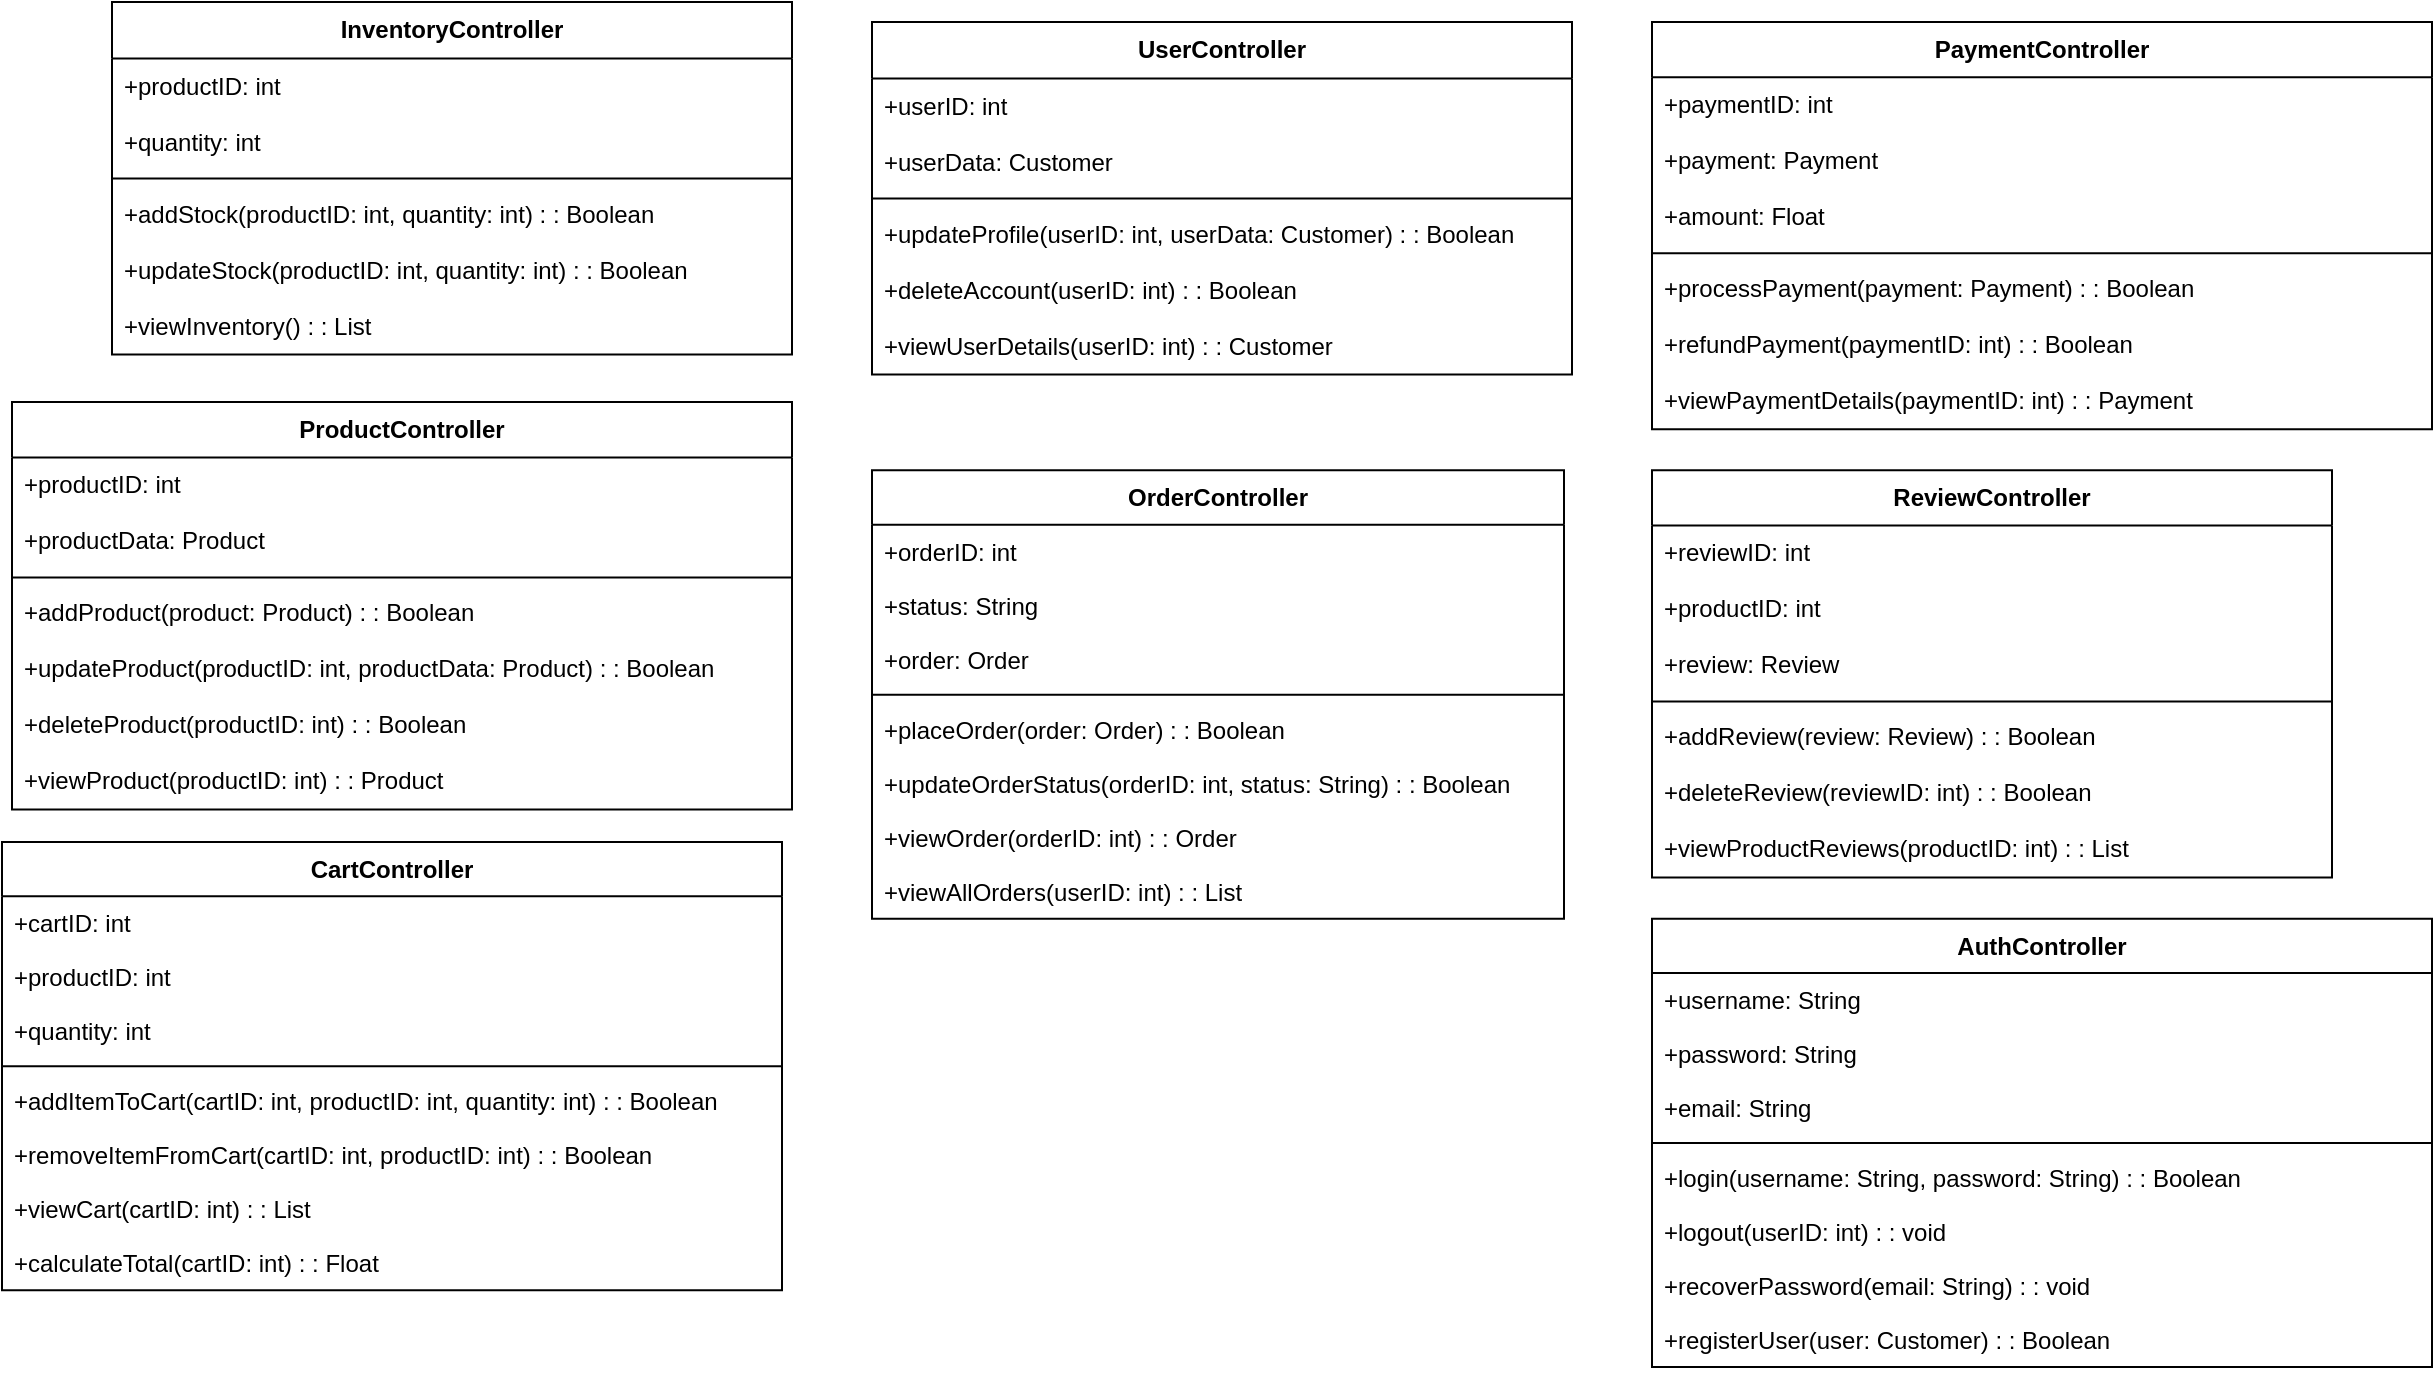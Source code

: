 <mxfile version="24.8.4">
  <diagram name="Page-1" id="6djdpZePC6zq8skmDEYn">
    <mxGraphModel dx="2287" dy="1023" grid="1" gridSize="10" guides="1" tooltips="1" connect="1" arrows="1" fold="1" page="1" pageScale="1" pageWidth="850" pageHeight="1100" math="0" shadow="0">
      <root>
        <mxCell id="0" />
        <mxCell id="1" parent="0" />
        <mxCell id="A3aGd3iEYw0F1EUJOXBS-52" value="AuthController" style="swimlane;fontStyle=1;align=center;verticalAlign=top;childLayout=stackLayout;horizontal=1;startSize=27.175;horizontalStack=0;resizeParent=1;resizeParentMax=0;resizeLast=0;collapsible=0;marginBottom=0;" parent="1" vertex="1">
          <mxGeometry x="860" y="868.34" width="390" height="224.175" as="geometry" />
        </mxCell>
        <mxCell id="A3aGd3iEYw0F1EUJOXBS-53" value="+username: String" style="text;strokeColor=none;fillColor=none;align=left;verticalAlign=top;spacingLeft=4;spacingRight=4;overflow=hidden;rotatable=0;points=[[0,0.5],[1,0.5]];portConstraint=eastwest;" parent="A3aGd3iEYw0F1EUJOXBS-52" vertex="1">
          <mxGeometry y="27.175" width="390" height="27" as="geometry" />
        </mxCell>
        <mxCell id="A3aGd3iEYw0F1EUJOXBS-54" value="+password: String" style="text;strokeColor=none;fillColor=none;align=left;verticalAlign=top;spacingLeft=4;spacingRight=4;overflow=hidden;rotatable=0;points=[[0,0.5],[1,0.5]];portConstraint=eastwest;" parent="A3aGd3iEYw0F1EUJOXBS-52" vertex="1">
          <mxGeometry y="54.175" width="390" height="27" as="geometry" />
        </mxCell>
        <mxCell id="A3aGd3iEYw0F1EUJOXBS-55" value="+email: String" style="text;strokeColor=none;fillColor=none;align=left;verticalAlign=top;spacingLeft=4;spacingRight=4;overflow=hidden;rotatable=0;points=[[0,0.5],[1,0.5]];portConstraint=eastwest;" parent="A3aGd3iEYw0F1EUJOXBS-52" vertex="1">
          <mxGeometry y="81.175" width="390" height="27" as="geometry" />
        </mxCell>
        <mxCell id="A3aGd3iEYw0F1EUJOXBS-56" style="line;strokeWidth=1;fillColor=none;align=left;verticalAlign=middle;spacingTop=-1;spacingLeft=3;spacingRight=3;rotatable=0;labelPosition=right;points=[];portConstraint=eastwest;strokeColor=inherit;" parent="A3aGd3iEYw0F1EUJOXBS-52" vertex="1">
          <mxGeometry y="108.175" width="390" height="8" as="geometry" />
        </mxCell>
        <mxCell id="A3aGd3iEYw0F1EUJOXBS-57" value="+login(username: String, password: String) : : Boolean" style="text;strokeColor=none;fillColor=none;align=left;verticalAlign=top;spacingLeft=4;spacingRight=4;overflow=hidden;rotatable=0;points=[[0,0.5],[1,0.5]];portConstraint=eastwest;" parent="A3aGd3iEYw0F1EUJOXBS-52" vertex="1">
          <mxGeometry y="116.175" width="390" height="27" as="geometry" />
        </mxCell>
        <mxCell id="A3aGd3iEYw0F1EUJOXBS-58" value="+logout(userID: int) : : void" style="text;strokeColor=none;fillColor=none;align=left;verticalAlign=top;spacingLeft=4;spacingRight=4;overflow=hidden;rotatable=0;points=[[0,0.5],[1,0.5]];portConstraint=eastwest;" parent="A3aGd3iEYw0F1EUJOXBS-52" vertex="1">
          <mxGeometry y="143.175" width="390" height="27" as="geometry" />
        </mxCell>
        <mxCell id="A3aGd3iEYw0F1EUJOXBS-59" value="+recoverPassword(email: String) : : void" style="text;strokeColor=none;fillColor=none;align=left;verticalAlign=top;spacingLeft=4;spacingRight=4;overflow=hidden;rotatable=0;points=[[0,0.5],[1,0.5]];portConstraint=eastwest;" parent="A3aGd3iEYw0F1EUJOXBS-52" vertex="1">
          <mxGeometry y="170.175" width="390" height="27" as="geometry" />
        </mxCell>
        <mxCell id="A3aGd3iEYw0F1EUJOXBS-60" value="+registerUser(user: Customer) : : Boolean" style="text;strokeColor=none;fillColor=none;align=left;verticalAlign=top;spacingLeft=4;spacingRight=4;overflow=hidden;rotatable=0;points=[[0,0.5],[1,0.5]];portConstraint=eastwest;" parent="A3aGd3iEYw0F1EUJOXBS-52" vertex="1">
          <mxGeometry y="197.175" width="390" height="27" as="geometry" />
        </mxCell>
        <mxCell id="A3aGd3iEYw0F1EUJOXBS-61" value="UserController" style="swimlane;fontStyle=1;align=center;verticalAlign=top;childLayout=stackLayout;horizontal=1;startSize=28.3;horizontalStack=0;resizeParent=1;resizeParentMax=0;resizeLast=0;collapsible=0;marginBottom=0;" parent="1" vertex="1">
          <mxGeometry x="470" y="420" width="350" height="176.3" as="geometry" />
        </mxCell>
        <mxCell id="A3aGd3iEYw0F1EUJOXBS-62" value="+userID: int" style="text;strokeColor=none;fillColor=none;align=left;verticalAlign=top;spacingLeft=4;spacingRight=4;overflow=hidden;rotatable=0;points=[[0,0.5],[1,0.5]];portConstraint=eastwest;" parent="A3aGd3iEYw0F1EUJOXBS-61" vertex="1">
          <mxGeometry y="28.3" width="350" height="28" as="geometry" />
        </mxCell>
        <mxCell id="A3aGd3iEYw0F1EUJOXBS-63" value="+userData: Customer" style="text;strokeColor=none;fillColor=none;align=left;verticalAlign=top;spacingLeft=4;spacingRight=4;overflow=hidden;rotatable=0;points=[[0,0.5],[1,0.5]];portConstraint=eastwest;" parent="A3aGd3iEYw0F1EUJOXBS-61" vertex="1">
          <mxGeometry y="56.3" width="350" height="28" as="geometry" />
        </mxCell>
        <mxCell id="A3aGd3iEYw0F1EUJOXBS-64" style="line;strokeWidth=1;fillColor=none;align=left;verticalAlign=middle;spacingTop=-1;spacingLeft=3;spacingRight=3;rotatable=0;labelPosition=right;points=[];portConstraint=eastwest;strokeColor=inherit;" parent="A3aGd3iEYw0F1EUJOXBS-61" vertex="1">
          <mxGeometry y="84.3" width="350" height="8" as="geometry" />
        </mxCell>
        <mxCell id="A3aGd3iEYw0F1EUJOXBS-65" value="+updateProfile(userID: int, userData: Customer) : : Boolean" style="text;strokeColor=none;fillColor=none;align=left;verticalAlign=top;spacingLeft=4;spacingRight=4;overflow=hidden;rotatable=0;points=[[0,0.5],[1,0.5]];portConstraint=eastwest;" parent="A3aGd3iEYw0F1EUJOXBS-61" vertex="1">
          <mxGeometry y="92.3" width="350" height="28" as="geometry" />
        </mxCell>
        <mxCell id="A3aGd3iEYw0F1EUJOXBS-66" value="+deleteAccount(userID: int) : : Boolean" style="text;strokeColor=none;fillColor=none;align=left;verticalAlign=top;spacingLeft=4;spacingRight=4;overflow=hidden;rotatable=0;points=[[0,0.5],[1,0.5]];portConstraint=eastwest;" parent="A3aGd3iEYw0F1EUJOXBS-61" vertex="1">
          <mxGeometry y="120.3" width="350" height="28" as="geometry" />
        </mxCell>
        <mxCell id="A3aGd3iEYw0F1EUJOXBS-67" value="+viewUserDetails(userID: int) : : Customer" style="text;strokeColor=none;fillColor=none;align=left;verticalAlign=top;spacingLeft=4;spacingRight=4;overflow=hidden;rotatable=0;points=[[0,0.5],[1,0.5]];portConstraint=eastwest;" parent="A3aGd3iEYw0F1EUJOXBS-61" vertex="1">
          <mxGeometry y="148.3" width="350" height="28" as="geometry" />
        </mxCell>
        <mxCell id="A3aGd3iEYw0F1EUJOXBS-68" value="ProductController" style="swimlane;fontStyle=1;align=center;verticalAlign=top;childLayout=stackLayout;horizontal=1;startSize=27.743;horizontalStack=0;resizeParent=1;resizeParentMax=0;resizeLast=0;collapsible=0;marginBottom=0;" parent="1" vertex="1">
          <mxGeometry x="40" y="610" width="390" height="203.743" as="geometry" />
        </mxCell>
        <mxCell id="A3aGd3iEYw0F1EUJOXBS-69" value="+productID: int" style="text;strokeColor=none;fillColor=none;align=left;verticalAlign=top;spacingLeft=4;spacingRight=4;overflow=hidden;rotatable=0;points=[[0,0.5],[1,0.5]];portConstraint=eastwest;" parent="A3aGd3iEYw0F1EUJOXBS-68" vertex="1">
          <mxGeometry y="27.743" width="390" height="28" as="geometry" />
        </mxCell>
        <mxCell id="A3aGd3iEYw0F1EUJOXBS-70" value="+productData: Product" style="text;strokeColor=none;fillColor=none;align=left;verticalAlign=top;spacingLeft=4;spacingRight=4;overflow=hidden;rotatable=0;points=[[0,0.5],[1,0.5]];portConstraint=eastwest;" parent="A3aGd3iEYw0F1EUJOXBS-68" vertex="1">
          <mxGeometry y="55.743" width="390" height="28" as="geometry" />
        </mxCell>
        <mxCell id="A3aGd3iEYw0F1EUJOXBS-71" style="line;strokeWidth=1;fillColor=none;align=left;verticalAlign=middle;spacingTop=-1;spacingLeft=3;spacingRight=3;rotatable=0;labelPosition=right;points=[];portConstraint=eastwest;strokeColor=inherit;" parent="A3aGd3iEYw0F1EUJOXBS-68" vertex="1">
          <mxGeometry y="83.743" width="390" height="8" as="geometry" />
        </mxCell>
        <mxCell id="A3aGd3iEYw0F1EUJOXBS-72" value="+addProduct(product: Product) : : Boolean" style="text;strokeColor=none;fillColor=none;align=left;verticalAlign=top;spacingLeft=4;spacingRight=4;overflow=hidden;rotatable=0;points=[[0,0.5],[1,0.5]];portConstraint=eastwest;" parent="A3aGd3iEYw0F1EUJOXBS-68" vertex="1">
          <mxGeometry y="91.743" width="390" height="28" as="geometry" />
        </mxCell>
        <mxCell id="A3aGd3iEYw0F1EUJOXBS-73" value="+updateProduct(productID: int, productData: Product) : : Boolean" style="text;strokeColor=none;fillColor=none;align=left;verticalAlign=top;spacingLeft=4;spacingRight=4;overflow=hidden;rotatable=0;points=[[0,0.5],[1,0.5]];portConstraint=eastwest;" parent="A3aGd3iEYw0F1EUJOXBS-68" vertex="1">
          <mxGeometry y="119.743" width="390" height="28" as="geometry" />
        </mxCell>
        <mxCell id="A3aGd3iEYw0F1EUJOXBS-74" value="+deleteProduct(productID: int) : : Boolean" style="text;strokeColor=none;fillColor=none;align=left;verticalAlign=top;spacingLeft=4;spacingRight=4;overflow=hidden;rotatable=0;points=[[0,0.5],[1,0.5]];portConstraint=eastwest;" parent="A3aGd3iEYw0F1EUJOXBS-68" vertex="1">
          <mxGeometry y="147.743" width="390" height="28" as="geometry" />
        </mxCell>
        <mxCell id="A3aGd3iEYw0F1EUJOXBS-75" value="+viewProduct(productID: int) : : Product" style="text;strokeColor=none;fillColor=none;align=left;verticalAlign=top;spacingLeft=4;spacingRight=4;overflow=hidden;rotatable=0;points=[[0,0.5],[1,0.5]];portConstraint=eastwest;" parent="A3aGd3iEYw0F1EUJOXBS-68" vertex="1">
          <mxGeometry y="175.743" width="390" height="28" as="geometry" />
        </mxCell>
        <mxCell id="A3aGd3iEYw0F1EUJOXBS-76" value="OrderController" style="swimlane;fontStyle=1;align=center;verticalAlign=top;childLayout=stackLayout;horizontal=1;startSize=27.175;horizontalStack=0;resizeParent=1;resizeParentMax=0;resizeLast=0;collapsible=0;marginBottom=0;" parent="1" vertex="1">
          <mxGeometry x="470" y="644.17" width="346" height="224.175" as="geometry" />
        </mxCell>
        <mxCell id="A3aGd3iEYw0F1EUJOXBS-77" value="+orderID: int" style="text;strokeColor=none;fillColor=none;align=left;verticalAlign=top;spacingLeft=4;spacingRight=4;overflow=hidden;rotatable=0;points=[[0,0.5],[1,0.5]];portConstraint=eastwest;" parent="A3aGd3iEYw0F1EUJOXBS-76" vertex="1">
          <mxGeometry y="27.175" width="346" height="27" as="geometry" />
        </mxCell>
        <mxCell id="A3aGd3iEYw0F1EUJOXBS-78" value="+status: String" style="text;strokeColor=none;fillColor=none;align=left;verticalAlign=top;spacingLeft=4;spacingRight=4;overflow=hidden;rotatable=0;points=[[0,0.5],[1,0.5]];portConstraint=eastwest;" parent="A3aGd3iEYw0F1EUJOXBS-76" vertex="1">
          <mxGeometry y="54.175" width="346" height="27" as="geometry" />
        </mxCell>
        <mxCell id="A3aGd3iEYw0F1EUJOXBS-79" value="+order: Order" style="text;strokeColor=none;fillColor=none;align=left;verticalAlign=top;spacingLeft=4;spacingRight=4;overflow=hidden;rotatable=0;points=[[0,0.5],[1,0.5]];portConstraint=eastwest;" parent="A3aGd3iEYw0F1EUJOXBS-76" vertex="1">
          <mxGeometry y="81.175" width="346" height="27" as="geometry" />
        </mxCell>
        <mxCell id="A3aGd3iEYw0F1EUJOXBS-80" style="line;strokeWidth=1;fillColor=none;align=left;verticalAlign=middle;spacingTop=-1;spacingLeft=3;spacingRight=3;rotatable=0;labelPosition=right;points=[];portConstraint=eastwest;strokeColor=inherit;" parent="A3aGd3iEYw0F1EUJOXBS-76" vertex="1">
          <mxGeometry y="108.175" width="346" height="8" as="geometry" />
        </mxCell>
        <mxCell id="A3aGd3iEYw0F1EUJOXBS-81" value="+placeOrder(order: Order) : : Boolean" style="text;strokeColor=none;fillColor=none;align=left;verticalAlign=top;spacingLeft=4;spacingRight=4;overflow=hidden;rotatable=0;points=[[0,0.5],[1,0.5]];portConstraint=eastwest;" parent="A3aGd3iEYw0F1EUJOXBS-76" vertex="1">
          <mxGeometry y="116.175" width="346" height="27" as="geometry" />
        </mxCell>
        <mxCell id="A3aGd3iEYw0F1EUJOXBS-82" value="+updateOrderStatus(orderID: int, status: String) : : Boolean" style="text;strokeColor=none;fillColor=none;align=left;verticalAlign=top;spacingLeft=4;spacingRight=4;overflow=hidden;rotatable=0;points=[[0,0.5],[1,0.5]];portConstraint=eastwest;" parent="A3aGd3iEYw0F1EUJOXBS-76" vertex="1">
          <mxGeometry y="143.175" width="346" height="27" as="geometry" />
        </mxCell>
        <mxCell id="A3aGd3iEYw0F1EUJOXBS-83" value="+viewOrder(orderID: int) : : Order" style="text;strokeColor=none;fillColor=none;align=left;verticalAlign=top;spacingLeft=4;spacingRight=4;overflow=hidden;rotatable=0;points=[[0,0.5],[1,0.5]];portConstraint=eastwest;" parent="A3aGd3iEYw0F1EUJOXBS-76" vertex="1">
          <mxGeometry y="170.175" width="346" height="27" as="geometry" />
        </mxCell>
        <mxCell id="A3aGd3iEYw0F1EUJOXBS-84" value="+viewAllOrders(userID: int) : : List" style="text;strokeColor=none;fillColor=none;align=left;verticalAlign=top;spacingLeft=4;spacingRight=4;overflow=hidden;rotatable=0;points=[[0,0.5],[1,0.5]];portConstraint=eastwest;" parent="A3aGd3iEYw0F1EUJOXBS-76" vertex="1">
          <mxGeometry y="197.175" width="346" height="27" as="geometry" />
        </mxCell>
        <mxCell id="A3aGd3iEYw0F1EUJOXBS-85" value="CartController" style="swimlane;fontStyle=1;align=center;verticalAlign=top;childLayout=stackLayout;horizontal=1;startSize=27.175;horizontalStack=0;resizeParent=1;resizeParentMax=0;resizeLast=0;collapsible=0;marginBottom=0;" parent="1" vertex="1">
          <mxGeometry x="35" y="830" width="390" height="224.175" as="geometry" />
        </mxCell>
        <mxCell id="A3aGd3iEYw0F1EUJOXBS-86" value="+cartID: int" style="text;strokeColor=none;fillColor=none;align=left;verticalAlign=top;spacingLeft=4;spacingRight=4;overflow=hidden;rotatable=0;points=[[0,0.5],[1,0.5]];portConstraint=eastwest;" parent="A3aGd3iEYw0F1EUJOXBS-85" vertex="1">
          <mxGeometry y="27.175" width="390" height="27" as="geometry" />
        </mxCell>
        <mxCell id="A3aGd3iEYw0F1EUJOXBS-87" value="+productID: int" style="text;strokeColor=none;fillColor=none;align=left;verticalAlign=top;spacingLeft=4;spacingRight=4;overflow=hidden;rotatable=0;points=[[0,0.5],[1,0.5]];portConstraint=eastwest;" parent="A3aGd3iEYw0F1EUJOXBS-85" vertex="1">
          <mxGeometry y="54.175" width="390" height="27" as="geometry" />
        </mxCell>
        <mxCell id="A3aGd3iEYw0F1EUJOXBS-88" value="+quantity: int" style="text;strokeColor=none;fillColor=none;align=left;verticalAlign=top;spacingLeft=4;spacingRight=4;overflow=hidden;rotatable=0;points=[[0,0.5],[1,0.5]];portConstraint=eastwest;" parent="A3aGd3iEYw0F1EUJOXBS-85" vertex="1">
          <mxGeometry y="81.175" width="390" height="27" as="geometry" />
        </mxCell>
        <mxCell id="A3aGd3iEYw0F1EUJOXBS-89" style="line;strokeWidth=1;fillColor=none;align=left;verticalAlign=middle;spacingTop=-1;spacingLeft=3;spacingRight=3;rotatable=0;labelPosition=right;points=[];portConstraint=eastwest;strokeColor=inherit;" parent="A3aGd3iEYw0F1EUJOXBS-85" vertex="1">
          <mxGeometry y="108.175" width="390" height="8" as="geometry" />
        </mxCell>
        <mxCell id="A3aGd3iEYw0F1EUJOXBS-90" value="+addItemToCart(cartID: int, productID: int, quantity: int) : : Boolean" style="text;strokeColor=none;fillColor=none;align=left;verticalAlign=top;spacingLeft=4;spacingRight=4;overflow=hidden;rotatable=0;points=[[0,0.5],[1,0.5]];portConstraint=eastwest;" parent="A3aGd3iEYw0F1EUJOXBS-85" vertex="1">
          <mxGeometry y="116.175" width="390" height="27" as="geometry" />
        </mxCell>
        <mxCell id="A3aGd3iEYw0F1EUJOXBS-91" value="+removeItemFromCart(cartID: int, productID: int) : : Boolean" style="text;strokeColor=none;fillColor=none;align=left;verticalAlign=top;spacingLeft=4;spacingRight=4;overflow=hidden;rotatable=0;points=[[0,0.5],[1,0.5]];portConstraint=eastwest;" parent="A3aGd3iEYw0F1EUJOXBS-85" vertex="1">
          <mxGeometry y="143.175" width="390" height="27" as="geometry" />
        </mxCell>
        <mxCell id="A3aGd3iEYw0F1EUJOXBS-92" value="+viewCart(cartID: int) : : List" style="text;strokeColor=none;fillColor=none;align=left;verticalAlign=top;spacingLeft=4;spacingRight=4;overflow=hidden;rotatable=0;points=[[0,0.5],[1,0.5]];portConstraint=eastwest;" parent="A3aGd3iEYw0F1EUJOXBS-85" vertex="1">
          <mxGeometry y="170.175" width="390" height="27" as="geometry" />
        </mxCell>
        <mxCell id="A3aGd3iEYw0F1EUJOXBS-93" value="+calculateTotal(cartID: int) : : Float" style="text;strokeColor=none;fillColor=none;align=left;verticalAlign=top;spacingLeft=4;spacingRight=4;overflow=hidden;rotatable=0;points=[[0,0.5],[1,0.5]];portConstraint=eastwest;" parent="A3aGd3iEYw0F1EUJOXBS-85" vertex="1">
          <mxGeometry y="197.175" width="390" height="27" as="geometry" />
        </mxCell>
        <mxCell id="A3aGd3iEYw0F1EUJOXBS-94" value="InventoryController" style="swimlane;fontStyle=1;align=center;verticalAlign=top;childLayout=stackLayout;horizontal=1;startSize=28.3;horizontalStack=0;resizeParent=1;resizeParentMax=0;resizeLast=0;collapsible=0;marginBottom=0;" parent="1" vertex="1">
          <mxGeometry x="90" y="410" width="340" height="176.3" as="geometry" />
        </mxCell>
        <mxCell id="A3aGd3iEYw0F1EUJOXBS-95" value="+productID: int" style="text;strokeColor=none;fillColor=none;align=left;verticalAlign=top;spacingLeft=4;spacingRight=4;overflow=hidden;rotatable=0;points=[[0,0.5],[1,0.5]];portConstraint=eastwest;" parent="A3aGd3iEYw0F1EUJOXBS-94" vertex="1">
          <mxGeometry y="28.3" width="340" height="28" as="geometry" />
        </mxCell>
        <mxCell id="A3aGd3iEYw0F1EUJOXBS-96" value="+quantity: int" style="text;strokeColor=none;fillColor=none;align=left;verticalAlign=top;spacingLeft=4;spacingRight=4;overflow=hidden;rotatable=0;points=[[0,0.5],[1,0.5]];portConstraint=eastwest;" parent="A3aGd3iEYw0F1EUJOXBS-94" vertex="1">
          <mxGeometry y="56.3" width="340" height="28" as="geometry" />
        </mxCell>
        <mxCell id="A3aGd3iEYw0F1EUJOXBS-97" style="line;strokeWidth=1;fillColor=none;align=left;verticalAlign=middle;spacingTop=-1;spacingLeft=3;spacingRight=3;rotatable=0;labelPosition=right;points=[];portConstraint=eastwest;strokeColor=inherit;" parent="A3aGd3iEYw0F1EUJOXBS-94" vertex="1">
          <mxGeometry y="84.3" width="340" height="8" as="geometry" />
        </mxCell>
        <mxCell id="A3aGd3iEYw0F1EUJOXBS-98" value="+addStock(productID: int, quantity: int) : : Boolean" style="text;strokeColor=none;fillColor=none;align=left;verticalAlign=top;spacingLeft=4;spacingRight=4;overflow=hidden;rotatable=0;points=[[0,0.5],[1,0.5]];portConstraint=eastwest;" parent="A3aGd3iEYw0F1EUJOXBS-94" vertex="1">
          <mxGeometry y="92.3" width="340" height="28" as="geometry" />
        </mxCell>
        <mxCell id="A3aGd3iEYw0F1EUJOXBS-99" value="+updateStock(productID: int, quantity: int) : : Boolean" style="text;strokeColor=none;fillColor=none;align=left;verticalAlign=top;spacingLeft=4;spacingRight=4;overflow=hidden;rotatable=0;points=[[0,0.5],[1,0.5]];portConstraint=eastwest;" parent="A3aGd3iEYw0F1EUJOXBS-94" vertex="1">
          <mxGeometry y="120.3" width="340" height="28" as="geometry" />
        </mxCell>
        <mxCell id="A3aGd3iEYw0F1EUJOXBS-100" value="+viewInventory() : : List" style="text;strokeColor=none;fillColor=none;align=left;verticalAlign=top;spacingLeft=4;spacingRight=4;overflow=hidden;rotatable=0;points=[[0,0.5],[1,0.5]];portConstraint=eastwest;" parent="A3aGd3iEYw0F1EUJOXBS-94" vertex="1">
          <mxGeometry y="148.3" width="340" height="28" as="geometry" />
        </mxCell>
        <mxCell id="A3aGd3iEYw0F1EUJOXBS-101" value="PaymentController" style="swimlane;fontStyle=1;align=center;verticalAlign=top;childLayout=stackLayout;horizontal=1;startSize=27.571;horizontalStack=0;resizeParent=1;resizeParentMax=0;resizeLast=0;collapsible=0;marginBottom=0;" parent="1" vertex="1">
          <mxGeometry x="860" y="420" width="390" height="203.571" as="geometry" />
        </mxCell>
        <mxCell id="A3aGd3iEYw0F1EUJOXBS-102" value="+paymentID: int" style="text;strokeColor=none;fillColor=none;align=left;verticalAlign=top;spacingLeft=4;spacingRight=4;overflow=hidden;rotatable=0;points=[[0,0.5],[1,0.5]];portConstraint=eastwest;" parent="A3aGd3iEYw0F1EUJOXBS-101" vertex="1">
          <mxGeometry y="27.571" width="390" height="28" as="geometry" />
        </mxCell>
        <mxCell id="A3aGd3iEYw0F1EUJOXBS-103" value="+payment: Payment" style="text;strokeColor=none;fillColor=none;align=left;verticalAlign=top;spacingLeft=4;spacingRight=4;overflow=hidden;rotatable=0;points=[[0,0.5],[1,0.5]];portConstraint=eastwest;" parent="A3aGd3iEYw0F1EUJOXBS-101" vertex="1">
          <mxGeometry y="55.571" width="390" height="28" as="geometry" />
        </mxCell>
        <mxCell id="A3aGd3iEYw0F1EUJOXBS-104" value="+amount: Float" style="text;strokeColor=none;fillColor=none;align=left;verticalAlign=top;spacingLeft=4;spacingRight=4;overflow=hidden;rotatable=0;points=[[0,0.5],[1,0.5]];portConstraint=eastwest;" parent="A3aGd3iEYw0F1EUJOXBS-101" vertex="1">
          <mxGeometry y="83.571" width="390" height="28" as="geometry" />
        </mxCell>
        <mxCell id="A3aGd3iEYw0F1EUJOXBS-105" style="line;strokeWidth=1;fillColor=none;align=left;verticalAlign=middle;spacingTop=-1;spacingLeft=3;spacingRight=3;rotatable=0;labelPosition=right;points=[];portConstraint=eastwest;strokeColor=inherit;" parent="A3aGd3iEYw0F1EUJOXBS-101" vertex="1">
          <mxGeometry y="111.571" width="390" height="8" as="geometry" />
        </mxCell>
        <mxCell id="A3aGd3iEYw0F1EUJOXBS-106" value="+processPayment(payment: Payment) : : Boolean" style="text;strokeColor=none;fillColor=none;align=left;verticalAlign=top;spacingLeft=4;spacingRight=4;overflow=hidden;rotatable=0;points=[[0,0.5],[1,0.5]];portConstraint=eastwest;" parent="A3aGd3iEYw0F1EUJOXBS-101" vertex="1">
          <mxGeometry y="119.571" width="390" height="28" as="geometry" />
        </mxCell>
        <mxCell id="A3aGd3iEYw0F1EUJOXBS-107" value="+refundPayment(paymentID: int) : : Boolean" style="text;strokeColor=none;fillColor=none;align=left;verticalAlign=top;spacingLeft=4;spacingRight=4;overflow=hidden;rotatable=0;points=[[0,0.5],[1,0.5]];portConstraint=eastwest;" parent="A3aGd3iEYw0F1EUJOXBS-101" vertex="1">
          <mxGeometry y="147.571" width="390" height="28" as="geometry" />
        </mxCell>
        <mxCell id="A3aGd3iEYw0F1EUJOXBS-108" value="+viewPaymentDetails(paymentID: int) : : Payment" style="text;strokeColor=none;fillColor=none;align=left;verticalAlign=top;spacingLeft=4;spacingRight=4;overflow=hidden;rotatable=0;points=[[0,0.5],[1,0.5]];portConstraint=eastwest;" parent="A3aGd3iEYw0F1EUJOXBS-101" vertex="1">
          <mxGeometry y="175.571" width="390" height="28" as="geometry" />
        </mxCell>
        <mxCell id="A3aGd3iEYw0F1EUJOXBS-109" value="ReviewController" style="swimlane;fontStyle=1;align=center;verticalAlign=top;childLayout=stackLayout;horizontal=1;startSize=27.571;horizontalStack=0;resizeParent=1;resizeParentMax=0;resizeLast=0;collapsible=0;marginBottom=0;" parent="1" vertex="1">
          <mxGeometry x="860" y="644.17" width="340" height="203.571" as="geometry" />
        </mxCell>
        <mxCell id="A3aGd3iEYw0F1EUJOXBS-110" value="+reviewID: int" style="text;strokeColor=none;fillColor=none;align=left;verticalAlign=top;spacingLeft=4;spacingRight=4;overflow=hidden;rotatable=0;points=[[0,0.5],[1,0.5]];portConstraint=eastwest;" parent="A3aGd3iEYw0F1EUJOXBS-109" vertex="1">
          <mxGeometry y="27.571" width="340" height="28" as="geometry" />
        </mxCell>
        <mxCell id="A3aGd3iEYw0F1EUJOXBS-111" value="+productID: int" style="text;strokeColor=none;fillColor=none;align=left;verticalAlign=top;spacingLeft=4;spacingRight=4;overflow=hidden;rotatable=0;points=[[0,0.5],[1,0.5]];portConstraint=eastwest;" parent="A3aGd3iEYw0F1EUJOXBS-109" vertex="1">
          <mxGeometry y="55.571" width="340" height="28" as="geometry" />
        </mxCell>
        <mxCell id="A3aGd3iEYw0F1EUJOXBS-112" value="+review: Review" style="text;strokeColor=none;fillColor=none;align=left;verticalAlign=top;spacingLeft=4;spacingRight=4;overflow=hidden;rotatable=0;points=[[0,0.5],[1,0.5]];portConstraint=eastwest;" parent="A3aGd3iEYw0F1EUJOXBS-109" vertex="1">
          <mxGeometry y="83.571" width="340" height="28" as="geometry" />
        </mxCell>
        <mxCell id="A3aGd3iEYw0F1EUJOXBS-113" style="line;strokeWidth=1;fillColor=none;align=left;verticalAlign=middle;spacingTop=-1;spacingLeft=3;spacingRight=3;rotatable=0;labelPosition=right;points=[];portConstraint=eastwest;strokeColor=inherit;" parent="A3aGd3iEYw0F1EUJOXBS-109" vertex="1">
          <mxGeometry y="111.571" width="340" height="8" as="geometry" />
        </mxCell>
        <mxCell id="A3aGd3iEYw0F1EUJOXBS-114" value="+addReview(review: Review) : : Boolean" style="text;strokeColor=none;fillColor=none;align=left;verticalAlign=top;spacingLeft=4;spacingRight=4;overflow=hidden;rotatable=0;points=[[0,0.5],[1,0.5]];portConstraint=eastwest;" parent="A3aGd3iEYw0F1EUJOXBS-109" vertex="1">
          <mxGeometry y="119.571" width="340" height="28" as="geometry" />
        </mxCell>
        <mxCell id="A3aGd3iEYw0F1EUJOXBS-115" value="+deleteReview(reviewID: int) : : Boolean" style="text;strokeColor=none;fillColor=none;align=left;verticalAlign=top;spacingLeft=4;spacingRight=4;overflow=hidden;rotatable=0;points=[[0,0.5],[1,0.5]];portConstraint=eastwest;" parent="A3aGd3iEYw0F1EUJOXBS-109" vertex="1">
          <mxGeometry y="147.571" width="340" height="28" as="geometry" />
        </mxCell>
        <mxCell id="A3aGd3iEYw0F1EUJOXBS-116" value="+viewProductReviews(productID: int) : : List" style="text;strokeColor=none;fillColor=none;align=left;verticalAlign=top;spacingLeft=4;spacingRight=4;overflow=hidden;rotatable=0;points=[[0,0.5],[1,0.5]];portConstraint=eastwest;" parent="A3aGd3iEYw0F1EUJOXBS-109" vertex="1">
          <mxGeometry y="175.571" width="340" height="28" as="geometry" />
        </mxCell>
      </root>
    </mxGraphModel>
  </diagram>
</mxfile>
